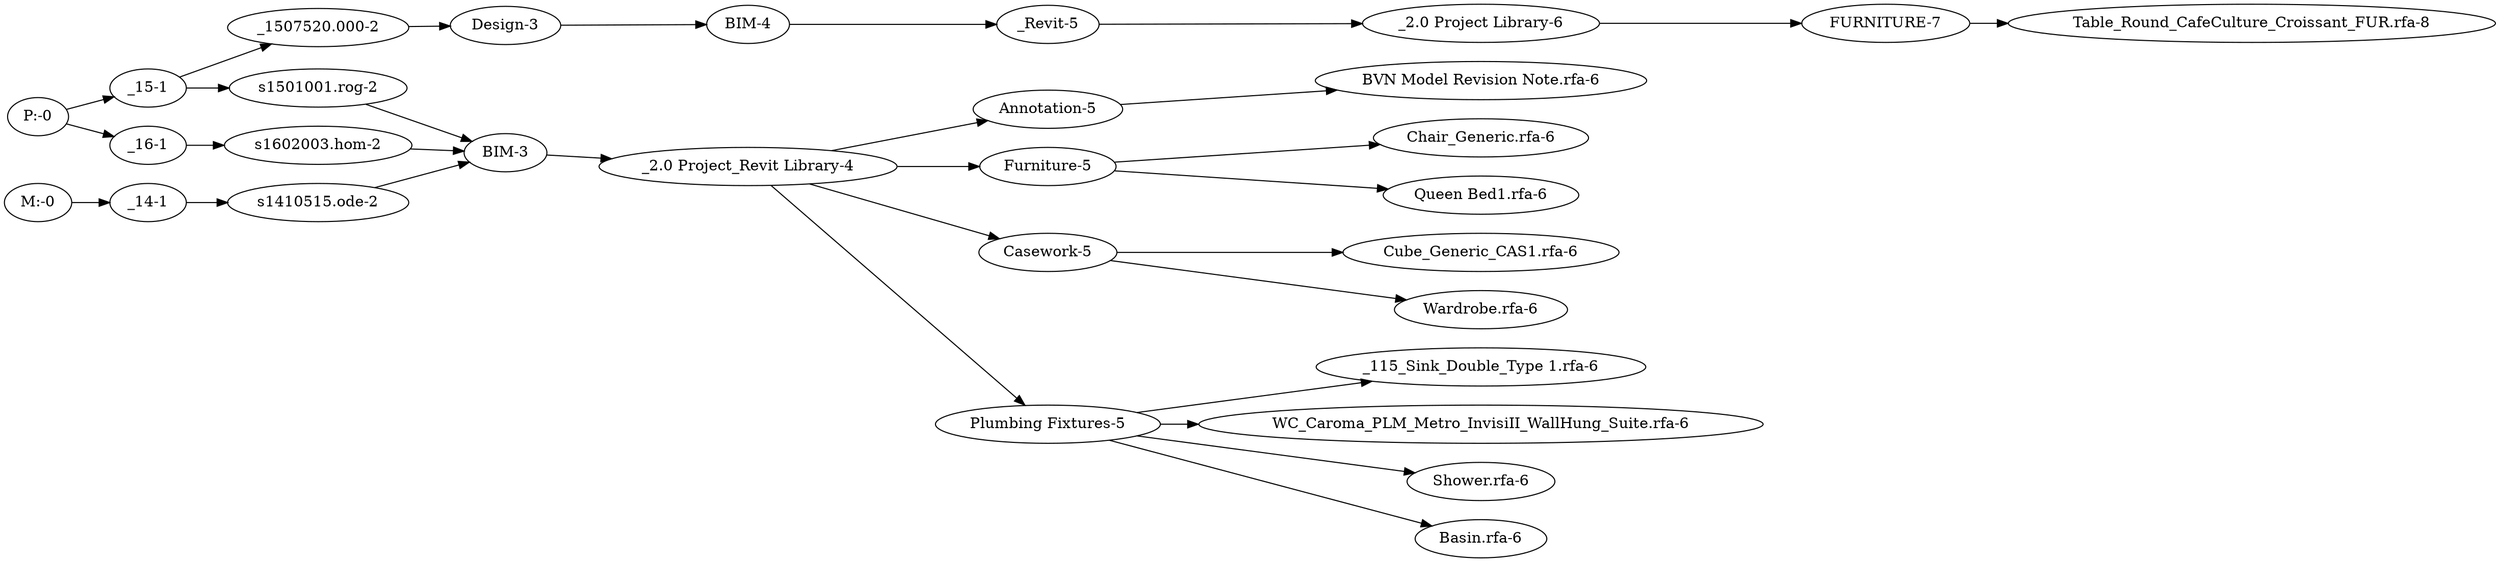 
strict digraph G {
graph [ splines = false ]
rankdir=LR
"P:-0" -> "_15-1" -> "s1501001.rog-2" -> "BIM-3" -> "_2.0 Project_Revit Library-4" -> "Annotation-5" -> "BVN Model Revision Note.rfa-6"
"P:-0" -> "_16-1" -> "s1602003.hom-2" -> "BIM-3" -> "_2.0 Project_Revit Library-4" -> "Furniture-5" -> "Queen Bed1.rfa-6"
"P:-0" -> "_16-1" -> "s1602003.hom-2" -> "BIM-3" -> "_2.0 Project_Revit Library-4" -> "Casework-5" -> "Wardrobe.rfa-6"
"P:-0" -> "_16-1" -> "s1602003.hom-2" -> "BIM-3" -> "_2.0 Project_Revit Library-4" -> "Plumbing Fixtures-5" -> "WC_Caroma_PLM_Metro_InvisiII_WallHung_Suite.rfa-6"
"P:-0" -> "_16-1" -> "s1602003.hom-2" -> "BIM-3" -> "_2.0 Project_Revit Library-4" -> "Plumbing Fixtures-5" -> "Shower.rfa-6"
"P:-0" -> "_16-1" -> "s1602003.hom-2" -> "BIM-3" -> "_2.0 Project_Revit Library-4" -> "Casework-5" -> "Cube_Generic_CAS1.rfa-6"
"P:-0" -> "_16-1" -> "s1602003.hom-2" -> "BIM-3" -> "_2.0 Project_Revit Library-4" -> "Plumbing Fixtures-5" -> "Basin.rfa-6"
"P:-0" -> "_15-1" -> "_1507520.000-2" -> "Design-3" -> "BIM-4" -> "_Revit-5" -> "_2.0 Project Library-6" -> "FURNITURE-7" -> "Table_Round_CafeCulture_Croissant_FUR.rfa-8"
"P:-0" -> "_16-1" -> "s1602003.hom-2" -> "BIM-3" -> "_2.0 Project_Revit Library-4" -> "Furniture-5" -> "Chair_Generic.rfa-6"
"M:-0" -> "_14-1" -> "s1410515.ode-2" -> "BIM-3" -> "_2.0 Project_Revit Library-4" -> "Plumbing Fixtures-5" -> "_115_Sink_Double_Type 1.rfa-6"
}